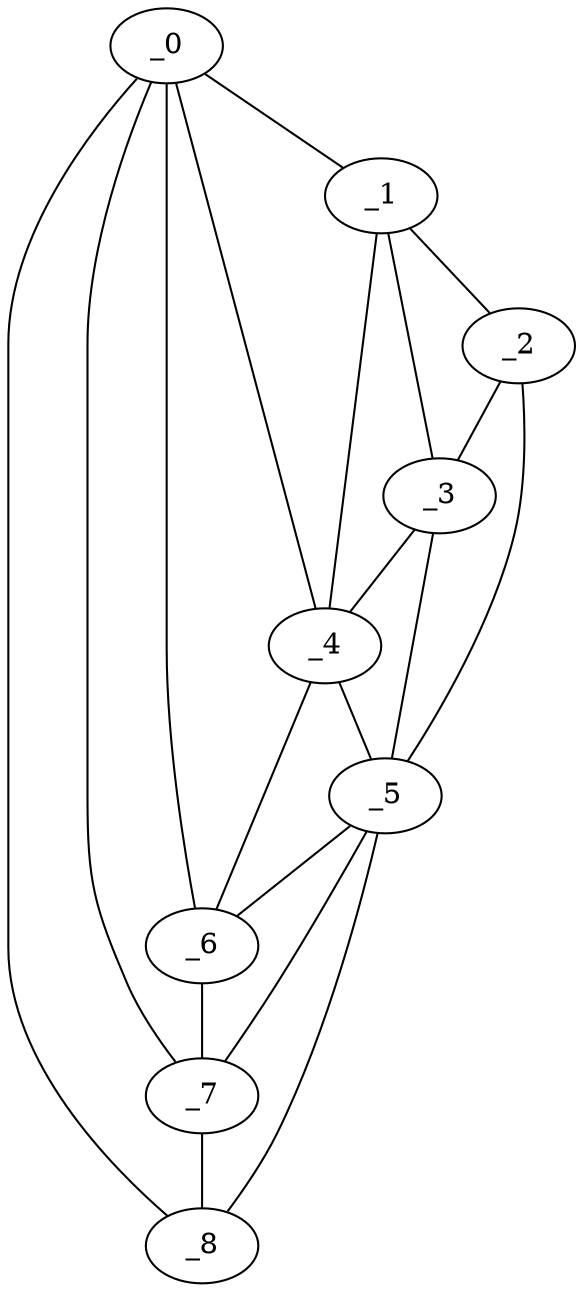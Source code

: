 graph "obj44__25.gxl" {
	_0	 [x=1,
		y=70];
	_1	 [x=4,
		y=56];
	_0 -- _1	 [valence=1];
	_4	 [x=27,
		y=60];
	_0 -- _4	 [valence=1];
	_6	 [x=82,
		y=59];
	_0 -- _6	 [valence=2];
	_7	 [x=117,
		y=67];
	_0 -- _7	 [valence=2];
	_8	 [x=126,
		y=69];
	_0 -- _8	 [valence=1];
	_2	 [x=12,
		y=50];
	_1 -- _2	 [valence=1];
	_3	 [x=19,
		y=52];
	_1 -- _3	 [valence=2];
	_1 -- _4	 [valence=2];
	_2 -- _3	 [valence=2];
	_5	 [x=78,
		y=56];
	_2 -- _5	 [valence=1];
	_3 -- _4	 [valence=2];
	_3 -- _5	 [valence=2];
	_4 -- _5	 [valence=2];
	_4 -- _6	 [valence=2];
	_5 -- _6	 [valence=2];
	_5 -- _7	 [valence=2];
	_5 -- _8	 [valence=1];
	_6 -- _7	 [valence=2];
	_7 -- _8	 [valence=2];
}

